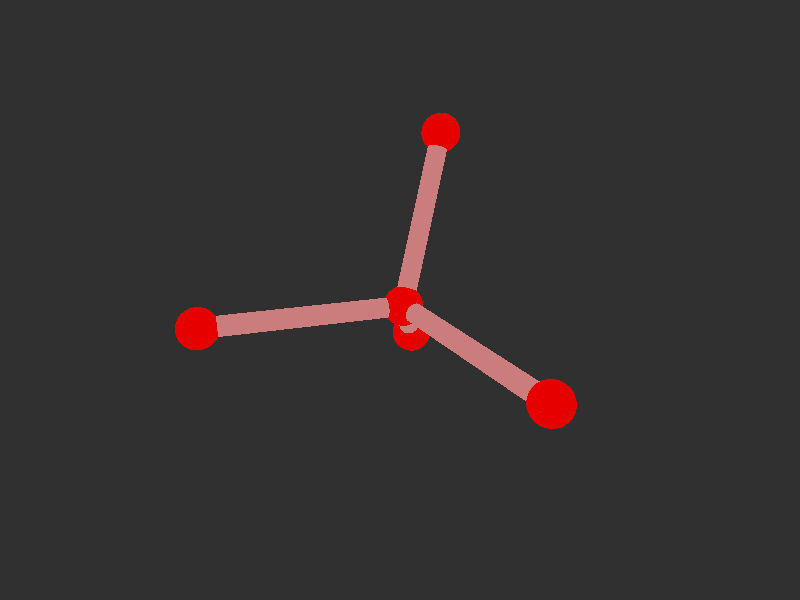 #version 3.7; 
    global_settings { assumed_gamma 1.0 }
    

    camera {
    location  <20, 20, 20>
    right     x*image_width/image_height
    look_at   <0, 0, 0>
    angle 58
    }

    background { color rgb<1,1,1>*0.03 }


    light_source { <-20, 30, -25> color red 0.6 green 0.6 blue 0.6 }
    light_source { < 20, 30, -25> color red 0.6 green 0.6 blue 0.6 }
    
    #declare m = 1;
    union {

    union {
    sphere { m*<-0.9090970274610333,-1.1512693412568398,-0.6756172571399197>, 1 }        
    sphere {  m*<0.5184602772379374,-0.29433319770536304,9.18486531596299>, 1 }
    sphere {  m*<7.873811715237909,-0.3832534736997192,-5.3946279740823435>, 1 }
    sphere {  m*<-6.532758571487973,5.53971894078758,-3.5537649241893186>, 1}
    sphere { m*<-2.1386380434368113,-3.8199271328131346,-1.2796393677203124>, 1 }    

        pigment { color rgb<0.8,0,0>  }
    finish { ambient 0.1 diffuse 0.7 phong 1 }
    }    
    union {
    cylinder { m*<0.5184602772379374,-0.29433319770536304,9.18486531596299>, <-0.9090970274610333,-1.1512693412568398,-0.6756172571399197>, 0.5 }
    cylinder { m*<7.873811715237909,-0.3832534736997192,-5.3946279740823435>, <-0.9090970274610333,-1.1512693412568398,-0.6756172571399197>, 0.5}
    cylinder { m*<-6.532758571487973,5.53971894078758,-3.5537649241893186>, <-0.9090970274610333,-1.1512693412568398,-0.6756172571399197>, 0.5 }
    cylinder {  m*<-2.1386380434368113,-3.8199271328131346,-1.2796393677203124>, <-0.9090970274610333,-1.1512693412568398,-0.6756172571399197>, 0.5}

    pigment { color rgb<0.6,.2,.2>  }
    finish { ambient 0.1 diffuse 0.7 phong 1 }    
    }
    
    // rotate <0, 0, 0>
    }
    #version 3.7; 
    global_settings { assumed_gamma 1.0 }
    

    camera {
    location  <20, 20, 20>
    right     x*image_width/image_height
    look_at   <0, 0, 0>
    angle 58
    }

    background { color rgb<1,1,1>*0.03 }


    light_source { <-20, 30, -25> color red 0.6 green 0.6 blue 0.6 }
    light_source { < 20, 30, -25> color red 0.6 green 0.6 blue 0.6 }
    
    #declare m = 1;
    union {

    union {
    sphere { m*<-0.9090970274610333,-1.1512693412568398,-0.6756172571399197>, 1 }        
    sphere {  m*<0.5184602772379374,-0.29433319770536304,9.18486531596299>, 1 }
    sphere {  m*<7.873811715237909,-0.3832534736997192,-5.3946279740823435>, 1 }
    sphere {  m*<-6.532758571487973,5.53971894078758,-3.5537649241893186>, 1}
    sphere { m*<-2.1386380434368113,-3.8199271328131346,-1.2796393677203124>, 1 }    

        pigment { color rgb<0.8,0,0>  }
    finish { ambient 0.1 diffuse 0.7 phong 1 }
    }    
    union {
    cylinder { m*<0.5184602772379374,-0.29433319770536304,9.18486531596299>, <-0.9090970274610333,-1.1512693412568398,-0.6756172571399197>, 0.5 }
    cylinder { m*<7.873811715237909,-0.3832534736997192,-5.3946279740823435>, <-0.9090970274610333,-1.1512693412568398,-0.6756172571399197>, 0.5}
    cylinder { m*<-6.532758571487973,5.53971894078758,-3.5537649241893186>, <-0.9090970274610333,-1.1512693412568398,-0.6756172571399197>, 0.5 }
    cylinder {  m*<-2.1386380434368113,-3.8199271328131346,-1.2796393677203124>, <-0.9090970274610333,-1.1512693412568398,-0.6756172571399197>, 0.5}

    pigment { color rgb<0.6,.2,.2>  }
    finish { ambient 0.1 diffuse 0.7 phong 1 }    
    }
    
    // rotate <0, 0, 0>
    }
    